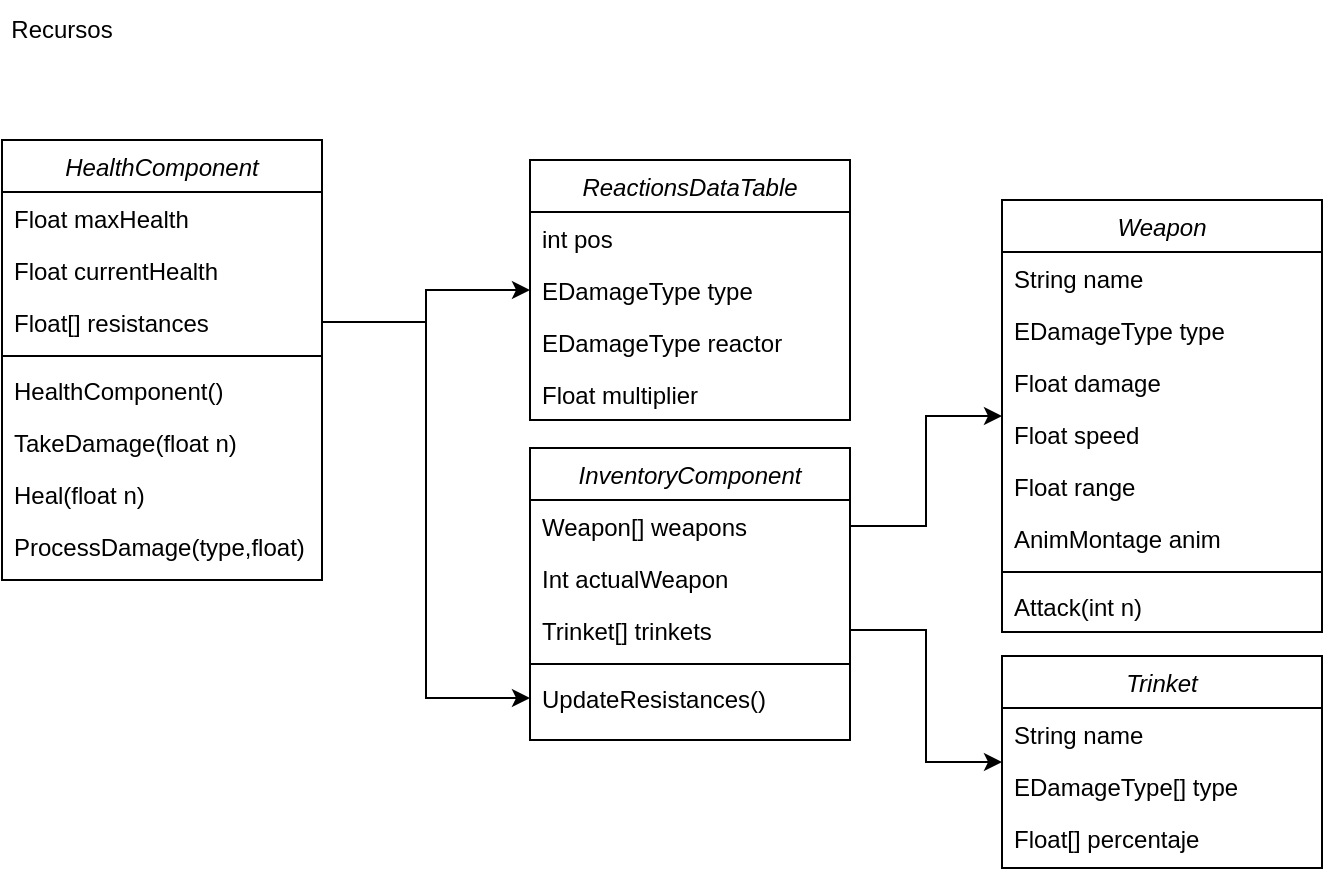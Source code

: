 <mxfile version="22.1.18" type="github">
  <diagram id="C5RBs43oDa-KdzZeNtuy" name="Page-1">
    <mxGraphModel dx="1185" dy="627" grid="1" gridSize="10" guides="1" tooltips="1" connect="1" arrows="1" fold="1" page="1" pageScale="1" pageWidth="827" pageHeight="1169" math="0" shadow="0">
      <root>
        <mxCell id="WIyWlLk6GJQsqaUBKTNV-0" />
        <mxCell id="WIyWlLk6GJQsqaUBKTNV-1" parent="WIyWlLk6GJQsqaUBKTNV-0" />
        <mxCell id="zkfFHV4jXpPFQw0GAbJ--0" value="HealthComponent" style="swimlane;fontStyle=2;align=center;verticalAlign=top;childLayout=stackLayout;horizontal=1;startSize=26;horizontalStack=0;resizeParent=1;resizeLast=0;collapsible=1;marginBottom=0;rounded=0;shadow=0;strokeWidth=1;" parent="WIyWlLk6GJQsqaUBKTNV-1" vertex="1">
          <mxGeometry x="70" y="100" width="160" height="220" as="geometry">
            <mxRectangle x="230" y="140" width="160" height="26" as="alternateBounds" />
          </mxGeometry>
        </mxCell>
        <mxCell id="zkfFHV4jXpPFQw0GAbJ--1" value="Float maxHealth&#xa;" style="text;align=left;verticalAlign=top;spacingLeft=4;spacingRight=4;overflow=hidden;rotatable=0;points=[[0,0.5],[1,0.5]];portConstraint=eastwest;" parent="zkfFHV4jXpPFQw0GAbJ--0" vertex="1">
          <mxGeometry y="26" width="160" height="26" as="geometry" />
        </mxCell>
        <mxCell id="zkfFHV4jXpPFQw0GAbJ--2" value="Float currentHealth" style="text;align=left;verticalAlign=top;spacingLeft=4;spacingRight=4;overflow=hidden;rotatable=0;points=[[0,0.5],[1,0.5]];portConstraint=eastwest;rounded=0;shadow=0;html=0;" parent="zkfFHV4jXpPFQw0GAbJ--0" vertex="1">
          <mxGeometry y="52" width="160" height="26" as="geometry" />
        </mxCell>
        <mxCell id="zkfFHV4jXpPFQw0GAbJ--3" value="Float[] resistances" style="text;align=left;verticalAlign=top;spacingLeft=4;spacingRight=4;overflow=hidden;rotatable=0;points=[[0,0.5],[1,0.5]];portConstraint=eastwest;rounded=0;shadow=0;html=0;" parent="zkfFHV4jXpPFQw0GAbJ--0" vertex="1">
          <mxGeometry y="78" width="160" height="26" as="geometry" />
        </mxCell>
        <mxCell id="zkfFHV4jXpPFQw0GAbJ--4" value="" style="line;html=1;strokeWidth=1;align=left;verticalAlign=middle;spacingTop=-1;spacingLeft=3;spacingRight=3;rotatable=0;labelPosition=right;points=[];portConstraint=eastwest;" parent="zkfFHV4jXpPFQw0GAbJ--0" vertex="1">
          <mxGeometry y="104" width="160" height="8" as="geometry" />
        </mxCell>
        <mxCell id="zkfFHV4jXpPFQw0GAbJ--5" value="HealthComponent()" style="text;align=left;verticalAlign=top;spacingLeft=4;spacingRight=4;overflow=hidden;rotatable=0;points=[[0,0.5],[1,0.5]];portConstraint=eastwest;" parent="zkfFHV4jXpPFQw0GAbJ--0" vertex="1">
          <mxGeometry y="112" width="160" height="26" as="geometry" />
        </mxCell>
        <mxCell id="8JYMr7K-z926-sGoqZW_-2" value="TakeDamage(float n)" style="text;align=left;verticalAlign=top;spacingLeft=4;spacingRight=4;overflow=hidden;rotatable=0;points=[[0,0.5],[1,0.5]];portConstraint=eastwest;rounded=0;shadow=0;html=0;" vertex="1" parent="zkfFHV4jXpPFQw0GAbJ--0">
          <mxGeometry y="138" width="160" height="26" as="geometry" />
        </mxCell>
        <mxCell id="8JYMr7K-z926-sGoqZW_-23" value="Heal(float n)" style="text;align=left;verticalAlign=top;spacingLeft=4;spacingRight=4;overflow=hidden;rotatable=0;points=[[0,0.5],[1,0.5]];portConstraint=eastwest;rounded=0;shadow=0;html=0;" vertex="1" parent="zkfFHV4jXpPFQw0GAbJ--0">
          <mxGeometry y="164" width="160" height="26" as="geometry" />
        </mxCell>
        <mxCell id="8JYMr7K-z926-sGoqZW_-57" value="ProcessDamage(type,float)" style="text;align=left;verticalAlign=top;spacingLeft=4;spacingRight=4;overflow=hidden;rotatable=0;points=[[0,0.5],[1,0.5]];portConstraint=eastwest;" vertex="1" parent="zkfFHV4jXpPFQw0GAbJ--0">
          <mxGeometry y="190" width="160" height="26" as="geometry" />
        </mxCell>
        <mxCell id="8JYMr7K-z926-sGoqZW_-0" value="Recursos" style="text;html=1;strokeColor=none;fillColor=none;align=center;verticalAlign=middle;whiteSpace=wrap;rounded=0;" vertex="1" parent="WIyWlLk6GJQsqaUBKTNV-1">
          <mxGeometry x="70" y="30" width="60" height="30" as="geometry" />
        </mxCell>
        <mxCell id="8JYMr7K-z926-sGoqZW_-25" value="InventoryComponent" style="swimlane;fontStyle=2;align=center;verticalAlign=top;childLayout=stackLayout;horizontal=1;startSize=26;horizontalStack=0;resizeParent=1;resizeLast=0;collapsible=1;marginBottom=0;rounded=0;shadow=0;strokeWidth=1;" vertex="1" parent="WIyWlLk6GJQsqaUBKTNV-1">
          <mxGeometry x="334" y="254" width="160" height="146" as="geometry">
            <mxRectangle x="230" y="140" width="160" height="26" as="alternateBounds" />
          </mxGeometry>
        </mxCell>
        <mxCell id="8JYMr7K-z926-sGoqZW_-26" value="Weapon[] weapons" style="text;align=left;verticalAlign=top;spacingLeft=4;spacingRight=4;overflow=hidden;rotatable=0;points=[[0,0.5],[1,0.5]];portConstraint=eastwest;" vertex="1" parent="8JYMr7K-z926-sGoqZW_-25">
          <mxGeometry y="26" width="160" height="26" as="geometry" />
        </mxCell>
        <mxCell id="8JYMr7K-z926-sGoqZW_-27" value="Int actualWeapon" style="text;align=left;verticalAlign=top;spacingLeft=4;spacingRight=4;overflow=hidden;rotatable=0;points=[[0,0.5],[1,0.5]];portConstraint=eastwest;rounded=0;shadow=0;html=0;" vertex="1" parent="8JYMr7K-z926-sGoqZW_-25">
          <mxGeometry y="52" width="160" height="26" as="geometry" />
        </mxCell>
        <mxCell id="8JYMr7K-z926-sGoqZW_-28" value="Trinket[] trinkets" style="text;align=left;verticalAlign=top;spacingLeft=4;spacingRight=4;overflow=hidden;rotatable=0;points=[[0,0.5],[1,0.5]];portConstraint=eastwest;rounded=0;shadow=0;html=0;" vertex="1" parent="8JYMr7K-z926-sGoqZW_-25">
          <mxGeometry y="78" width="160" height="26" as="geometry" />
        </mxCell>
        <mxCell id="8JYMr7K-z926-sGoqZW_-29" value="" style="line;html=1;strokeWidth=1;align=left;verticalAlign=middle;spacingTop=-1;spacingLeft=3;spacingRight=3;rotatable=0;labelPosition=right;points=[];portConstraint=eastwest;" vertex="1" parent="8JYMr7K-z926-sGoqZW_-25">
          <mxGeometry y="104" width="160" height="8" as="geometry" />
        </mxCell>
        <mxCell id="8JYMr7K-z926-sGoqZW_-59" value="UpdateResistances()" style="text;align=left;verticalAlign=top;spacingLeft=4;spacingRight=4;overflow=hidden;rotatable=0;points=[[0,0.5],[1,0.5]];portConstraint=eastwest;" vertex="1" parent="8JYMr7K-z926-sGoqZW_-25">
          <mxGeometry y="112" width="160" height="26" as="geometry" />
        </mxCell>
        <mxCell id="8JYMr7K-z926-sGoqZW_-41" value="ReactionsDataTable" style="swimlane;fontStyle=2;align=center;verticalAlign=top;childLayout=stackLayout;horizontal=1;startSize=26;horizontalStack=0;resizeParent=1;resizeLast=0;collapsible=1;marginBottom=0;rounded=0;shadow=0;strokeWidth=1;" vertex="1" parent="WIyWlLk6GJQsqaUBKTNV-1">
          <mxGeometry x="334" y="110" width="160" height="130" as="geometry">
            <mxRectangle x="230" y="140" width="160" height="26" as="alternateBounds" />
          </mxGeometry>
        </mxCell>
        <mxCell id="8JYMr7K-z926-sGoqZW_-56" value="int pos" style="text;align=left;verticalAlign=top;spacingLeft=4;spacingRight=4;overflow=hidden;rotatable=0;points=[[0,0.5],[1,0.5]];portConstraint=eastwest;" vertex="1" parent="8JYMr7K-z926-sGoqZW_-41">
          <mxGeometry y="26" width="160" height="26" as="geometry" />
        </mxCell>
        <mxCell id="8JYMr7K-z926-sGoqZW_-45" value="EDamageType type" style="text;align=left;verticalAlign=top;spacingLeft=4;spacingRight=4;overflow=hidden;rotatable=0;points=[[0,0.5],[1,0.5]];portConstraint=eastwest;" vertex="1" parent="8JYMr7K-z926-sGoqZW_-41">
          <mxGeometry y="52" width="160" height="26" as="geometry" />
        </mxCell>
        <mxCell id="8JYMr7K-z926-sGoqZW_-50" value="EDamageType reactor" style="text;align=left;verticalAlign=top;spacingLeft=4;spacingRight=4;overflow=hidden;rotatable=0;points=[[0,0.5],[1,0.5]];portConstraint=eastwest;" vertex="1" parent="8JYMr7K-z926-sGoqZW_-41">
          <mxGeometry y="78" width="160" height="26" as="geometry" />
        </mxCell>
        <mxCell id="8JYMr7K-z926-sGoqZW_-51" value="Float multiplier" style="text;align=left;verticalAlign=top;spacingLeft=4;spacingRight=4;overflow=hidden;rotatable=0;points=[[0,0.5],[1,0.5]];portConstraint=eastwest;" vertex="1" parent="8JYMr7K-z926-sGoqZW_-41">
          <mxGeometry y="104" width="160" height="26" as="geometry" />
        </mxCell>
        <mxCell id="8JYMr7K-z926-sGoqZW_-58" style="edgeStyle=orthogonalEdgeStyle;rounded=0;orthogonalLoop=1;jettySize=auto;html=1;" edge="1" parent="WIyWlLk6GJQsqaUBKTNV-1" source="zkfFHV4jXpPFQw0GAbJ--3" target="8JYMr7K-z926-sGoqZW_-41">
          <mxGeometry relative="1" as="geometry" />
        </mxCell>
        <mxCell id="8JYMr7K-z926-sGoqZW_-62" value="Weapon" style="swimlane;fontStyle=2;align=center;verticalAlign=top;childLayout=stackLayout;horizontal=1;startSize=26;horizontalStack=0;resizeParent=1;resizeLast=0;collapsible=1;marginBottom=0;rounded=0;shadow=0;strokeWidth=1;" vertex="1" parent="WIyWlLk6GJQsqaUBKTNV-1">
          <mxGeometry x="570" y="130" width="160" height="216" as="geometry">
            <mxRectangle x="230" y="140" width="160" height="26" as="alternateBounds" />
          </mxGeometry>
        </mxCell>
        <mxCell id="8JYMr7K-z926-sGoqZW_-73" value="String name" style="text;align=left;verticalAlign=top;spacingLeft=4;spacingRight=4;overflow=hidden;rotatable=0;points=[[0,0.5],[1,0.5]];portConstraint=eastwest;" vertex="1" parent="8JYMr7K-z926-sGoqZW_-62">
          <mxGeometry y="26" width="160" height="26" as="geometry" />
        </mxCell>
        <mxCell id="8JYMr7K-z926-sGoqZW_-75" value="EDamageType type" style="text;align=left;verticalAlign=top;spacingLeft=4;spacingRight=4;overflow=hidden;rotatable=0;points=[[0,0.5],[1,0.5]];portConstraint=eastwest;" vertex="1" parent="8JYMr7K-z926-sGoqZW_-62">
          <mxGeometry y="52" width="160" height="26" as="geometry" />
        </mxCell>
        <mxCell id="8JYMr7K-z926-sGoqZW_-74" value="Float damage" style="text;align=left;verticalAlign=top;spacingLeft=4;spacingRight=4;overflow=hidden;rotatable=0;points=[[0,0.5],[1,0.5]];portConstraint=eastwest;" vertex="1" parent="8JYMr7K-z926-sGoqZW_-62">
          <mxGeometry y="78" width="160" height="26" as="geometry" />
        </mxCell>
        <mxCell id="8JYMr7K-z926-sGoqZW_-79" value="Float speed" style="text;align=left;verticalAlign=top;spacingLeft=4;spacingRight=4;overflow=hidden;rotatable=0;points=[[0,0.5],[1,0.5]];portConstraint=eastwest;" vertex="1" parent="8JYMr7K-z926-sGoqZW_-62">
          <mxGeometry y="104" width="160" height="26" as="geometry" />
        </mxCell>
        <mxCell id="8JYMr7K-z926-sGoqZW_-78" value="Float range" style="text;align=left;verticalAlign=top;spacingLeft=4;spacingRight=4;overflow=hidden;rotatable=0;points=[[0,0.5],[1,0.5]];portConstraint=eastwest;" vertex="1" parent="8JYMr7K-z926-sGoqZW_-62">
          <mxGeometry y="130" width="160" height="26" as="geometry" />
        </mxCell>
        <mxCell id="8JYMr7K-z926-sGoqZW_-80" value="AnimMontage anim" style="text;align=left;verticalAlign=top;spacingLeft=4;spacingRight=4;overflow=hidden;rotatable=0;points=[[0,0.5],[1,0.5]];portConstraint=eastwest;" vertex="1" parent="8JYMr7K-z926-sGoqZW_-62">
          <mxGeometry y="156" width="160" height="26" as="geometry" />
        </mxCell>
        <mxCell id="8JYMr7K-z926-sGoqZW_-76" value="" style="line;html=1;strokeWidth=1;align=left;verticalAlign=middle;spacingTop=-1;spacingLeft=3;spacingRight=3;rotatable=0;labelPosition=right;points=[];portConstraint=eastwest;" vertex="1" parent="8JYMr7K-z926-sGoqZW_-62">
          <mxGeometry y="182" width="160" height="8" as="geometry" />
        </mxCell>
        <mxCell id="8JYMr7K-z926-sGoqZW_-77" value="Attack(int n)" style="text;align=left;verticalAlign=top;spacingLeft=4;spacingRight=4;overflow=hidden;rotatable=0;points=[[0,0.5],[1,0.5]];portConstraint=eastwest;" vertex="1" parent="8JYMr7K-z926-sGoqZW_-62">
          <mxGeometry y="190" width="160" height="26" as="geometry" />
        </mxCell>
        <mxCell id="8JYMr7K-z926-sGoqZW_-67" value="Trinket" style="swimlane;fontStyle=2;align=center;verticalAlign=top;childLayout=stackLayout;horizontal=1;startSize=26;horizontalStack=0;resizeParent=1;resizeLast=0;collapsible=1;marginBottom=0;rounded=0;shadow=0;strokeWidth=1;" vertex="1" parent="WIyWlLk6GJQsqaUBKTNV-1">
          <mxGeometry x="570" y="358" width="160" height="106" as="geometry">
            <mxRectangle x="230" y="140" width="160" height="26" as="alternateBounds" />
          </mxGeometry>
        </mxCell>
        <mxCell id="8JYMr7K-z926-sGoqZW_-68" value="String name" style="text;align=left;verticalAlign=top;spacingLeft=4;spacingRight=4;overflow=hidden;rotatable=0;points=[[0,0.5],[1,0.5]];portConstraint=eastwest;" vertex="1" parent="8JYMr7K-z926-sGoqZW_-67">
          <mxGeometry y="26" width="160" height="26" as="geometry" />
        </mxCell>
        <mxCell id="8JYMr7K-z926-sGoqZW_-81" value="EDamageType[] type" style="text;align=left;verticalAlign=top;spacingLeft=4;spacingRight=4;overflow=hidden;rotatable=0;points=[[0,0.5],[1,0.5]];portConstraint=eastwest;" vertex="1" parent="8JYMr7K-z926-sGoqZW_-67">
          <mxGeometry y="52" width="160" height="26" as="geometry" />
        </mxCell>
        <mxCell id="8JYMr7K-z926-sGoqZW_-82" value="Float[] percentaje" style="text;align=left;verticalAlign=top;spacingLeft=4;spacingRight=4;overflow=hidden;rotatable=0;points=[[0,0.5],[1,0.5]];portConstraint=eastwest;" vertex="1" parent="8JYMr7K-z926-sGoqZW_-67">
          <mxGeometry y="78" width="160" height="26" as="geometry" />
        </mxCell>
        <mxCell id="8JYMr7K-z926-sGoqZW_-72" style="edgeStyle=orthogonalEdgeStyle;rounded=0;orthogonalLoop=1;jettySize=auto;html=1;" edge="1" parent="WIyWlLk6GJQsqaUBKTNV-1" source="zkfFHV4jXpPFQw0GAbJ--3" target="8JYMr7K-z926-sGoqZW_-59">
          <mxGeometry relative="1" as="geometry" />
        </mxCell>
        <mxCell id="8JYMr7K-z926-sGoqZW_-83" style="edgeStyle=orthogonalEdgeStyle;rounded=0;orthogonalLoop=1;jettySize=auto;html=1;" edge="1" parent="WIyWlLk6GJQsqaUBKTNV-1" source="8JYMr7K-z926-sGoqZW_-26" target="8JYMr7K-z926-sGoqZW_-62">
          <mxGeometry relative="1" as="geometry" />
        </mxCell>
        <mxCell id="8JYMr7K-z926-sGoqZW_-84" style="edgeStyle=orthogonalEdgeStyle;rounded=0;orthogonalLoop=1;jettySize=auto;html=1;" edge="1" parent="WIyWlLk6GJQsqaUBKTNV-1" source="8JYMr7K-z926-sGoqZW_-28" target="8JYMr7K-z926-sGoqZW_-67">
          <mxGeometry relative="1" as="geometry" />
        </mxCell>
      </root>
    </mxGraphModel>
  </diagram>
</mxfile>
